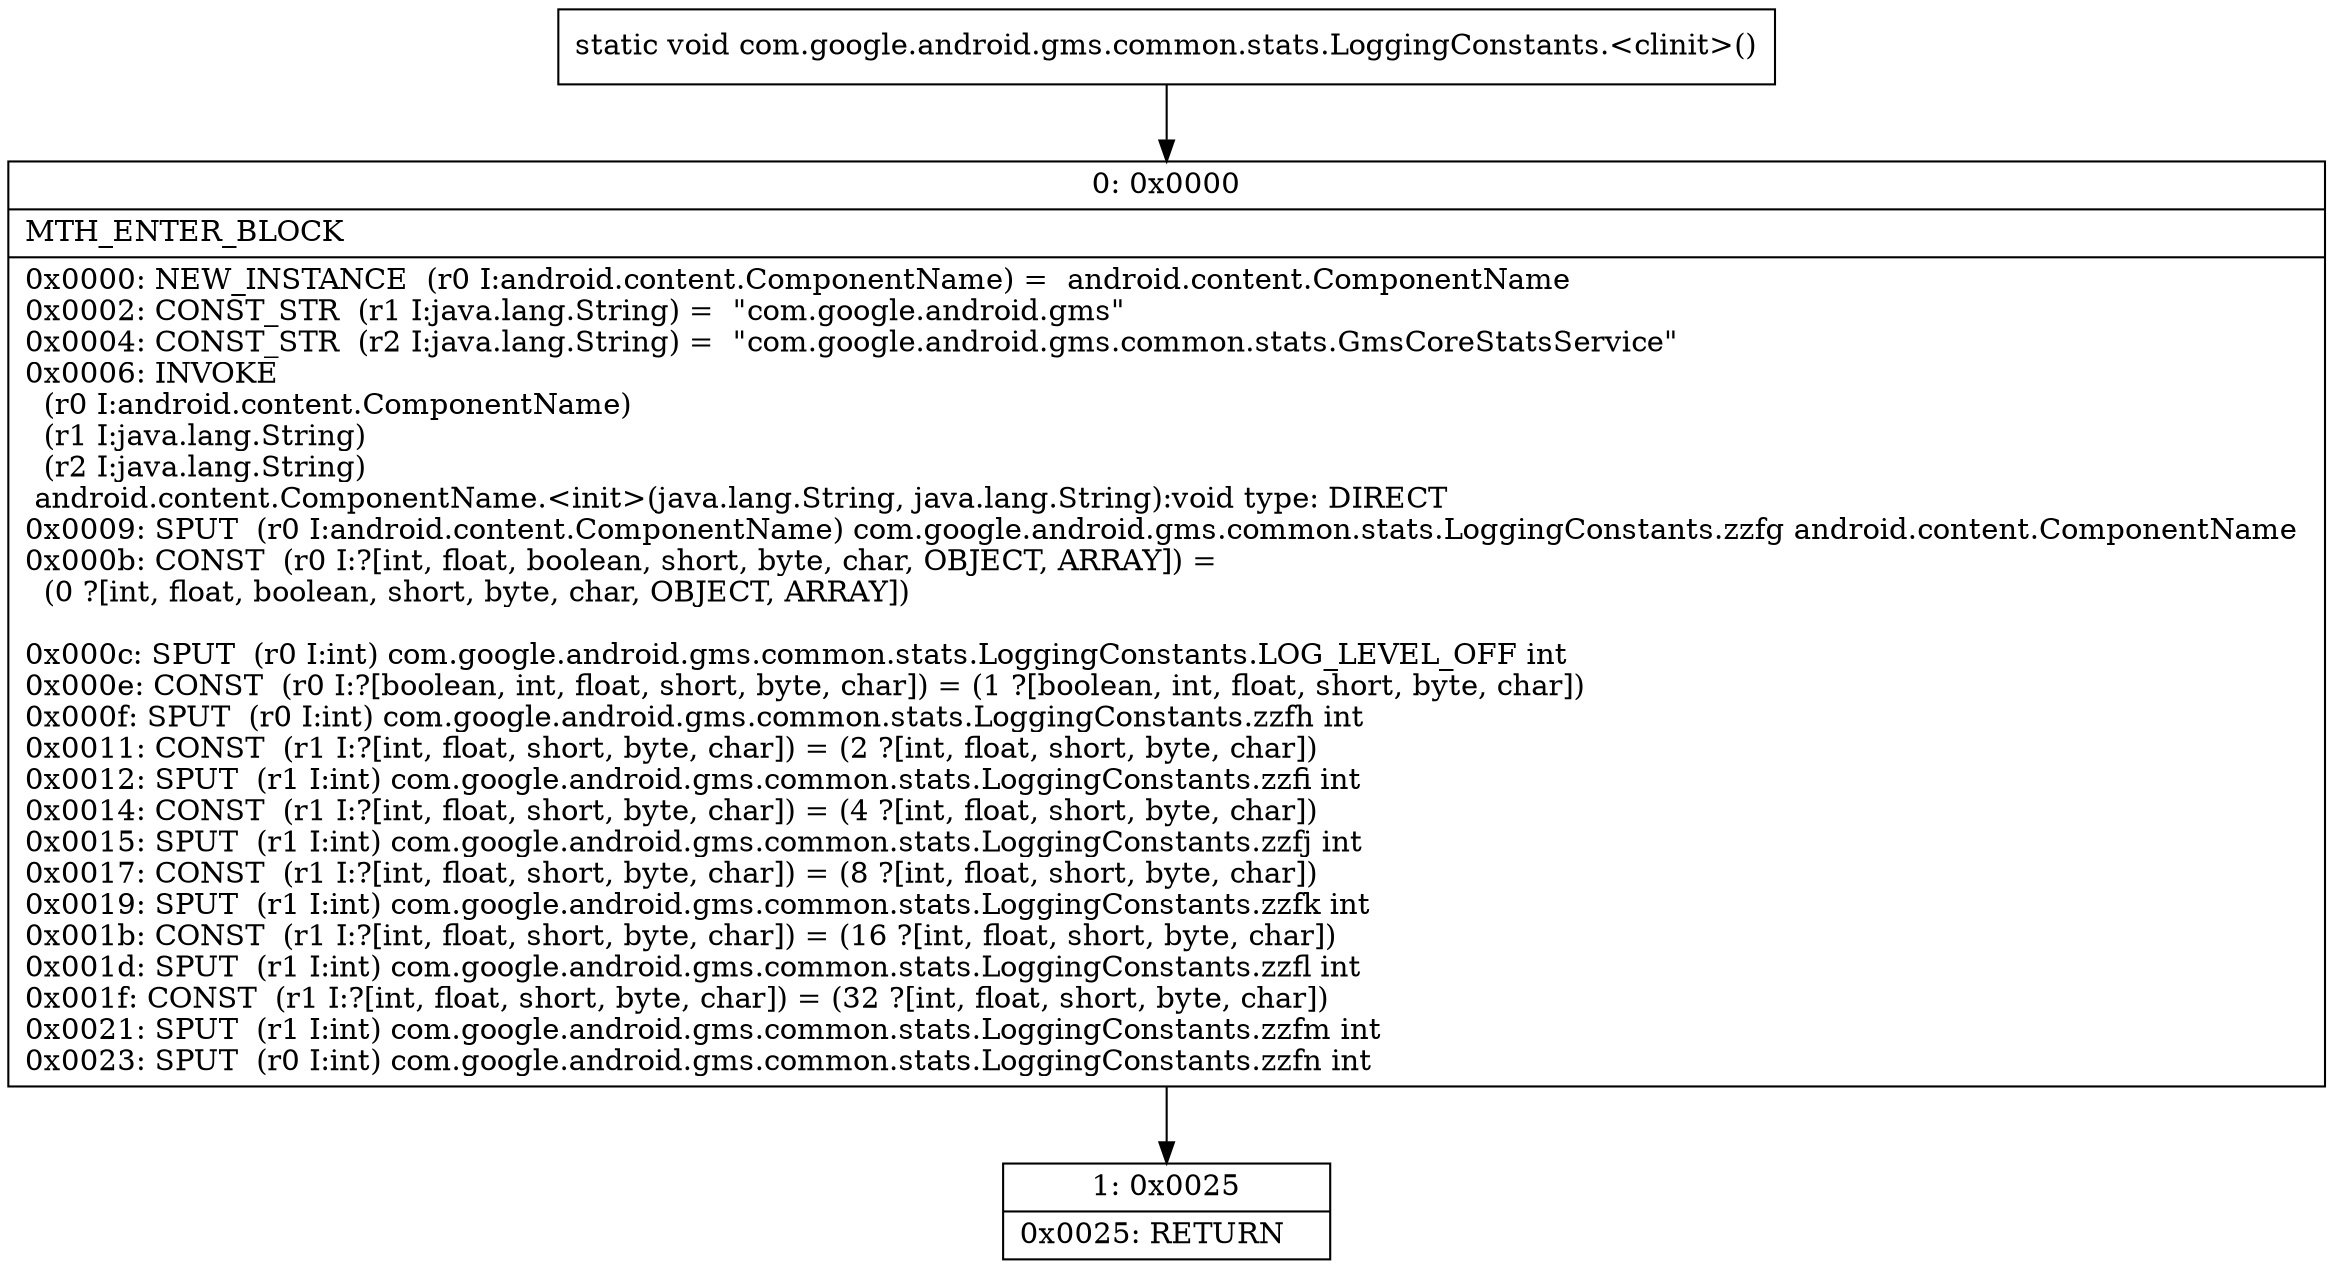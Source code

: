 digraph "CFG forcom.google.android.gms.common.stats.LoggingConstants.\<clinit\>()V" {
Node_0 [shape=record,label="{0\:\ 0x0000|MTH_ENTER_BLOCK\l|0x0000: NEW_INSTANCE  (r0 I:android.content.ComponentName) =  android.content.ComponentName \l0x0002: CONST_STR  (r1 I:java.lang.String) =  \"com.google.android.gms\" \l0x0004: CONST_STR  (r2 I:java.lang.String) =  \"com.google.android.gms.common.stats.GmsCoreStatsService\" \l0x0006: INVOKE  \l  (r0 I:android.content.ComponentName)\l  (r1 I:java.lang.String)\l  (r2 I:java.lang.String)\l android.content.ComponentName.\<init\>(java.lang.String, java.lang.String):void type: DIRECT \l0x0009: SPUT  (r0 I:android.content.ComponentName) com.google.android.gms.common.stats.LoggingConstants.zzfg android.content.ComponentName \l0x000b: CONST  (r0 I:?[int, float, boolean, short, byte, char, OBJECT, ARRAY]) = \l  (0 ?[int, float, boolean, short, byte, char, OBJECT, ARRAY])\l \l0x000c: SPUT  (r0 I:int) com.google.android.gms.common.stats.LoggingConstants.LOG_LEVEL_OFF int \l0x000e: CONST  (r0 I:?[boolean, int, float, short, byte, char]) = (1 ?[boolean, int, float, short, byte, char]) \l0x000f: SPUT  (r0 I:int) com.google.android.gms.common.stats.LoggingConstants.zzfh int \l0x0011: CONST  (r1 I:?[int, float, short, byte, char]) = (2 ?[int, float, short, byte, char]) \l0x0012: SPUT  (r1 I:int) com.google.android.gms.common.stats.LoggingConstants.zzfi int \l0x0014: CONST  (r1 I:?[int, float, short, byte, char]) = (4 ?[int, float, short, byte, char]) \l0x0015: SPUT  (r1 I:int) com.google.android.gms.common.stats.LoggingConstants.zzfj int \l0x0017: CONST  (r1 I:?[int, float, short, byte, char]) = (8 ?[int, float, short, byte, char]) \l0x0019: SPUT  (r1 I:int) com.google.android.gms.common.stats.LoggingConstants.zzfk int \l0x001b: CONST  (r1 I:?[int, float, short, byte, char]) = (16 ?[int, float, short, byte, char]) \l0x001d: SPUT  (r1 I:int) com.google.android.gms.common.stats.LoggingConstants.zzfl int \l0x001f: CONST  (r1 I:?[int, float, short, byte, char]) = (32 ?[int, float, short, byte, char]) \l0x0021: SPUT  (r1 I:int) com.google.android.gms.common.stats.LoggingConstants.zzfm int \l0x0023: SPUT  (r0 I:int) com.google.android.gms.common.stats.LoggingConstants.zzfn int \l}"];
Node_1 [shape=record,label="{1\:\ 0x0025|0x0025: RETURN   \l}"];
MethodNode[shape=record,label="{static void com.google.android.gms.common.stats.LoggingConstants.\<clinit\>() }"];
MethodNode -> Node_0;
Node_0 -> Node_1;
}

